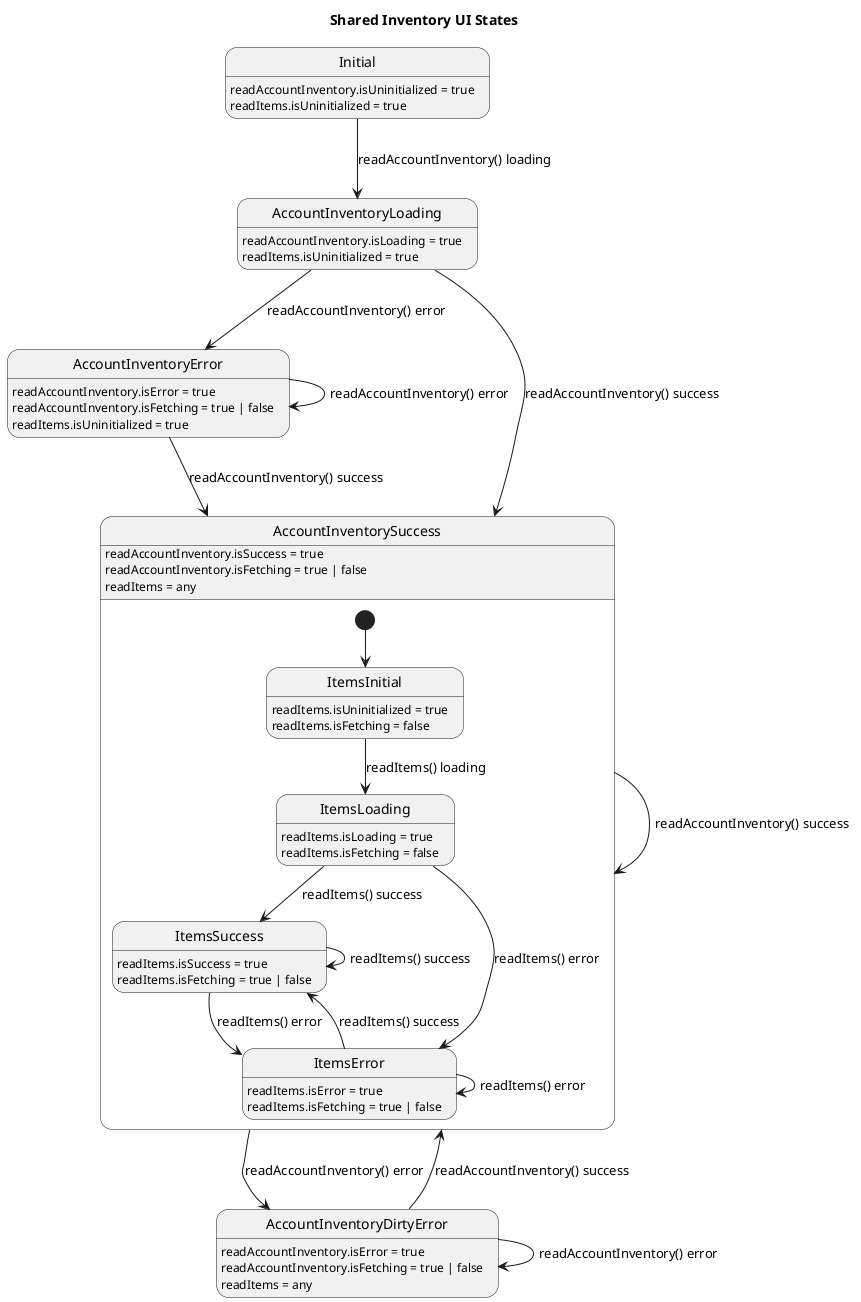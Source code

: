 @startuml

title Shared Inventory UI States

state Initial
Initial : readAccountInventory.isUninitialized = true
Initial : readItems.isUninitialized = true
Initial --> AccountInventoryLoading : readAccountInventory() loading

state AccountInventoryLoading
AccountInventoryLoading : readAccountInventory.isLoading = true
AccountInventoryLoading : readItems.isUninitialized = true
AccountInventoryLoading --> AccountInventoryError : readAccountInventory() error
AccountInventoryLoading --> AccountInventorySuccess : readAccountInventory() success

state AccountInventoryError
AccountInventoryError : readAccountInventory.isError = true
AccountInventoryError : readAccountInventory.isFetching = true | false
AccountInventoryError : readItems.isUninitialized = true
AccountInventoryError --> AccountInventorySuccess : readAccountInventory() success
AccountInventoryError -> AccountInventoryError : readAccountInventory() error

state AccountInventoryDirtyError
AccountInventoryDirtyError : readAccountInventory.isError = true
AccountInventoryDirtyError : readAccountInventory.isFetching = true | false
AccountInventoryDirtyError : readItems = any
AccountInventoryDirtyError --> AccountInventorySuccess : readAccountInventory() success
AccountInventoryDirtyError --> AccountInventoryDirtyError : readAccountInventory() error

state AccountInventorySuccess {
  [*] --> ItemsInitial
  state ItemsInitial
  ItemsInitial : readItems.isUninitialized = true
  ItemsInitial : readItems.isFetching = false
  ItemsInitial --> ItemsLoading : readItems() loading
  
  state ItemsLoading
  ItemsLoading : readItems.isLoading = true
  ItemsLoading : readItems.isFetching = false
  ItemsLoading --> ItemsSuccess : readItems() success
  ItemsLoading --> ItemsError : readItems() error
  
  state ItemsError
  ItemsError : readItems.isError = true
  ItemsError : readItems.isFetching = true | false
  ItemsError --> ItemsSuccess : readItems() success
  ItemsError --> ItemsError : readItems() error
  
  state ItemsSuccess
  ItemsSuccess : readItems.isSuccess = true
  ItemsSuccess : readItems.isFetching = true | false
  ItemsSuccess --> ItemsSuccess : readItems() success
  ItemsSuccess --> ItemsError : readItems() error
}
AccountInventorySuccess : readAccountInventory.isSuccess = true
AccountInventorySuccess : readAccountInventory.isFetching = true | false
AccountInventorySuccess : readItems = any
AccountInventorySuccess --> AccountInventorySuccess : readAccountInventory() success
AccountInventorySuccess -> AccountInventoryDirtyError : readAccountInventory() error


@enduml